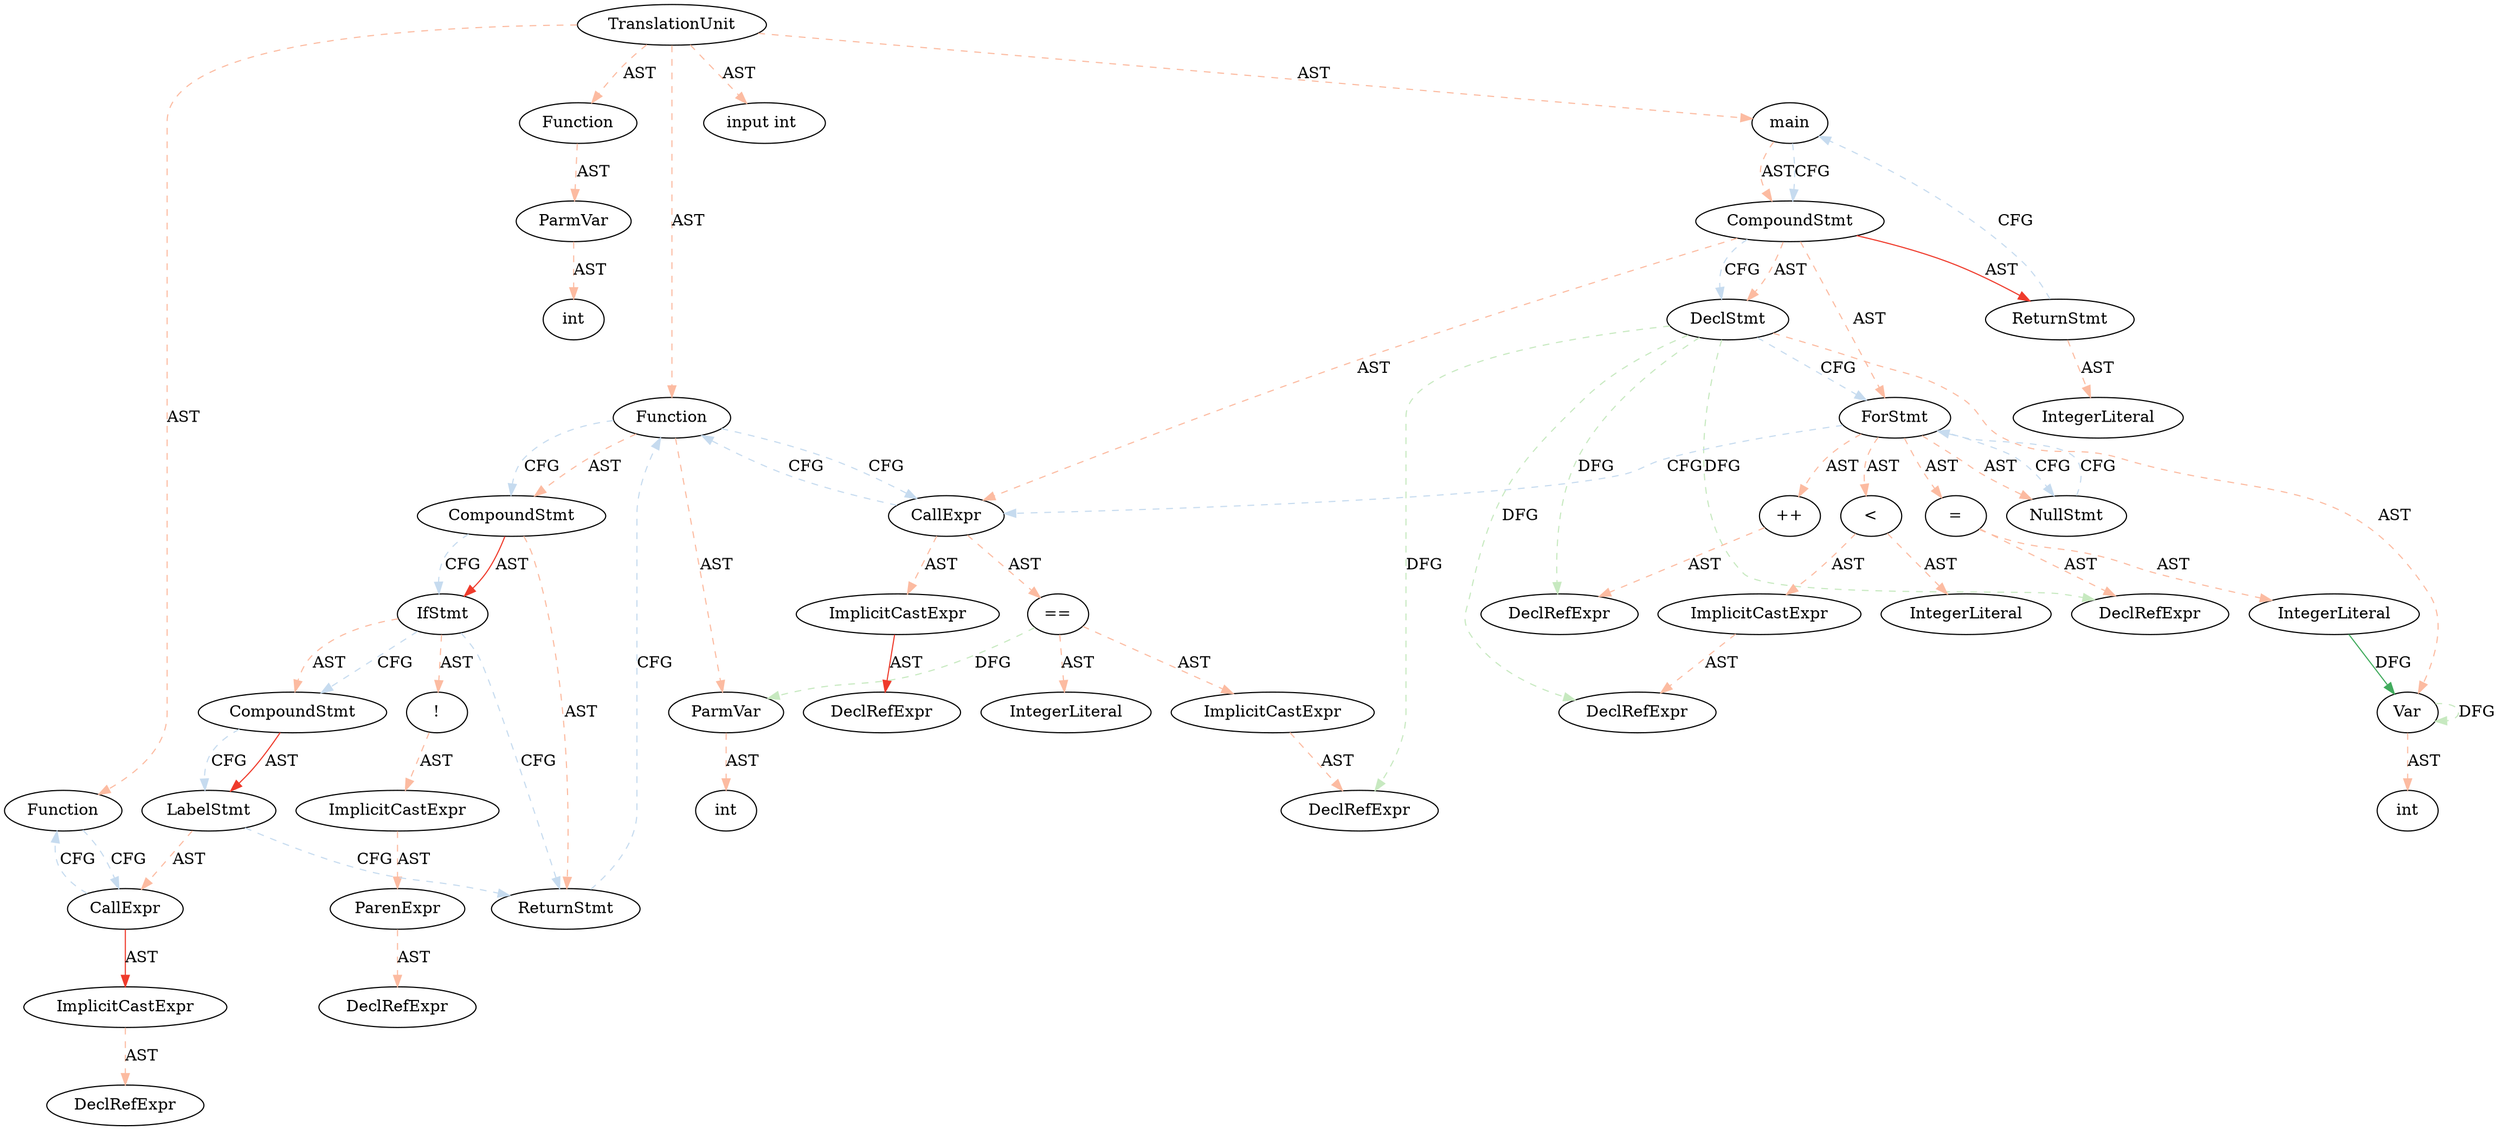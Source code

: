 digraph "" {
	node [label="\N"];
	0	[label=TranslationUnit];
	1	[label=Function];
	0 -> 1	[key=0,
		color=3,
		colorscheme=reds8,
		label=AST,
		style=dashed];
	2	[label=Function];
	0 -> 2	[key=0,
		color=3,
		colorscheme=reds8,
		label=AST,
		style=dashed];
	5	[label=Function];
	0 -> 5	[key=0,
		color=3,
		colorscheme=reds8,
		label=AST,
		style=dashed];
	20	[label="input int "];
	0 -> 20	[key=0,
		color=3,
		colorscheme=reds8,
		label=AST,
		style=dashed];
	21	[label=main];
	0 -> 21	[key=0,
		color=3,
		colorscheme=reds8,
		label=AST,
		style=dashed];
	16	[label=CallExpr];
	1 -> 16	[key=0,
		color=3,
		colorscheme=blues8,
		label=CFG,
		style=dashed];
	3	[label=ParmVar];
	2 -> 3	[key=0,
		color=3,
		colorscheme=reds8,
		label=AST,
		style=dashed];
	4	[label=int];
	3 -> 4	[key=0,
		color=3,
		colorscheme=reds8,
		label=AST,
		style=dashed];
	6	[label=ParmVar];
	5 -> 6	[key=0,
		color=3,
		colorscheme=reds8,
		label=AST,
		style=dashed];
	8	[label=CompoundStmt];
	5 -> 8	[key=0,
		color=3,
		colorscheme=reds8,
		label=AST,
		style=dashed];
	5 -> 8	[key=1,
		color=3,
		colorscheme=blues8,
		label=CFG,
		style=dashed];
	37	[label=CallExpr];
	5 -> 37	[key=0,
		color=3,
		colorscheme=blues8,
		label=CFG,
		style=dashed];
	7	[label=int];
	6 -> 7	[key=0,
		color=3,
		colorscheme=reds8,
		label=AST,
		style=dashed];
	9	[label=IfStmt];
	8 -> 9	[key=0,
		color=6,
		colorscheme=reds8,
		label=AST,
		style=solid];
	8 -> 9	[key=1,
		color=3,
		colorscheme=blues8,
		label=CFG,
		style=dashed];
	19	[label=ReturnStmt];
	8 -> 19	[key=0,
		color=3,
		colorscheme=reds8,
		label=AST,
		style=dashed];
	10	[label="!"];
	9 -> 10	[key=0,
		color=3,
		colorscheme=reds8,
		label=AST,
		style=dashed];
	14	[label=CompoundStmt];
	9 -> 14	[key=0,
		color=3,
		colorscheme=reds8,
		label=AST,
		style=dashed];
	9 -> 14	[key=1,
		color=3,
		colorscheme=blues8,
		label=CFG,
		style=dashed];
	9 -> 19	[key=0,
		color=3,
		colorscheme=blues8,
		label=CFG,
		style=dashed];
	11	[label=ImplicitCastExpr];
	10 -> 11	[key=0,
		color=3,
		colorscheme=reds8,
		label=AST,
		style=dashed];
	12	[label=ParenExpr];
	11 -> 12	[key=0,
		color=3,
		colorscheme=reds8,
		label=AST,
		style=dashed];
	13	[label=DeclRefExpr];
	12 -> 13	[key=0,
		color=3,
		colorscheme=reds8,
		label=AST,
		style=dashed];
	15	[label=LabelStmt];
	14 -> 15	[key=0,
		color=6,
		colorscheme=reds8,
		label=AST,
		style=solid];
	14 -> 15	[key=1,
		color=3,
		colorscheme=blues8,
		label=CFG,
		style=dashed];
	15 -> 16	[key=0,
		color=3,
		colorscheme=reds8,
		label=AST,
		style=dashed];
	15 -> 19	[key=0,
		color=3,
		colorscheme=blues8,
		label=CFG,
		style=dashed];
	16 -> 1	[key=0,
		color=3,
		colorscheme=blues8,
		label=CFG,
		style=dashed];
	17	[label=ImplicitCastExpr];
	16 -> 17	[key=0,
		color=6,
		colorscheme=reds8,
		label=AST,
		style=solid];
	18	[label=DeclRefExpr];
	17 -> 18	[key=0,
		color=3,
		colorscheme=reds8,
		label=AST,
		style=dashed];
	19 -> 5	[key=0,
		color=3,
		colorscheme=blues8,
		label=CFG,
		style=dashed];
	22	[label=CompoundStmt];
	21 -> 22	[key=0,
		color=3,
		colorscheme=reds8,
		label=AST,
		style=dashed];
	21 -> 22	[key=1,
		color=3,
		colorscheme=blues8,
		label=CFG,
		style=dashed];
	23	[label=DeclStmt];
	22 -> 23	[key=0,
		color=3,
		colorscheme=reds8,
		label=AST,
		style=dashed];
	22 -> 23	[key=1,
		color=3,
		colorscheme=blues8,
		label=CFG,
		style=dashed];
	26	[label=ForStmt];
	22 -> 26	[key=0,
		color=3,
		colorscheme=reds8,
		label=AST,
		style=dashed];
	22 -> 37	[key=0,
		color=3,
		colorscheme=reds8,
		label=AST,
		style=dashed];
	44	[label=ReturnStmt];
	22 -> 44	[key=0,
		color=6,
		colorscheme=reds8,
		label=AST,
		style=solid];
	24	[label=Var];
	23 -> 24	[key=0,
		color=3,
		colorscheme=reds8,
		label=AST,
		style=dashed];
	23 -> 26	[key=0,
		color=3,
		colorscheme=blues8,
		label=CFG,
		style=dashed];
	28	[label=DeclRefExpr];
	23 -> 28	[key=0,
		color=3,
		colorscheme=greens8,
		label=DFG,
		style=dashed];
	32	[label=DeclRefExpr];
	23 -> 32	[key=0,
		color=3,
		colorscheme=greens8,
		label=DFG,
		style=dashed];
	35	[label=DeclRefExpr];
	23 -> 35	[key=0,
		color=3,
		colorscheme=greens8,
		label=DFG,
		style=dashed];
	42	[label=DeclRefExpr];
	23 -> 42	[key=0,
		color=3,
		colorscheme=greens8,
		label=DFG,
		style=dashed];
	24 -> 24	[key=0,
		color=3,
		colorscheme=greens8,
		label=DFG,
		style=dashed];
	25	[label=int];
	24 -> 25	[key=0,
		color=3,
		colorscheme=reds8,
		label=AST,
		style=dashed];
	27	[label="="];
	26 -> 27	[key=0,
		color=3,
		colorscheme=reds8,
		label=AST,
		style=dashed];
	30	[label="<"];
	26 -> 30	[key=0,
		color=3,
		colorscheme=reds8,
		label=AST,
		style=dashed];
	34	[label="++"];
	26 -> 34	[key=0,
		color=3,
		colorscheme=reds8,
		label=AST,
		style=dashed];
	36	[label=NullStmt];
	26 -> 36	[key=0,
		color=3,
		colorscheme=reds8,
		label=AST,
		style=dashed];
	26 -> 36	[key=1,
		color=3,
		colorscheme=blues8,
		label=CFG,
		style=dashed];
	26 -> 37	[key=0,
		color=3,
		colorscheme=blues8,
		label=CFG,
		style=dashed];
	27 -> 28	[key=0,
		color=3,
		colorscheme=reds8,
		label=AST,
		style=dashed];
	29	[label=IntegerLiteral];
	27 -> 29	[key=0,
		color=3,
		colorscheme=reds8,
		label=AST,
		style=dashed];
	29 -> 24	[key=0,
		color=6,
		colorscheme=greens8,
		label=DFG,
		style=solid];
	31	[label=ImplicitCastExpr];
	30 -> 31	[key=0,
		color=3,
		colorscheme=reds8,
		label=AST,
		style=dashed];
	33	[label=IntegerLiteral];
	30 -> 33	[key=0,
		color=3,
		colorscheme=reds8,
		label=AST,
		style=dashed];
	31 -> 32	[key=0,
		color=3,
		colorscheme=reds8,
		label=AST,
		style=dashed];
	34 -> 35	[key=0,
		color=3,
		colorscheme=reds8,
		label=AST,
		style=dashed];
	36 -> 26	[key=0,
		color=3,
		colorscheme=blues8,
		label=CFG,
		style=dashed];
	37 -> 5	[key=0,
		color=3,
		colorscheme=blues8,
		label=CFG,
		style=dashed];
	38	[label=ImplicitCastExpr];
	37 -> 38	[key=0,
		color=3,
		colorscheme=reds8,
		label=AST,
		style=dashed];
	40	[label="=="];
	37 -> 40	[key=0,
		color=3,
		colorscheme=reds8,
		label=AST,
		style=dashed];
	39	[label=DeclRefExpr];
	38 -> 39	[key=0,
		color=6,
		colorscheme=reds8,
		label=AST,
		style=solid];
	40 -> 6	[key=0,
		color=3,
		colorscheme=greens8,
		label=DFG,
		style=dashed];
	41	[label=ImplicitCastExpr];
	40 -> 41	[key=0,
		color=3,
		colorscheme=reds8,
		label=AST,
		style=dashed];
	43	[label=IntegerLiteral];
	40 -> 43	[key=0,
		color=3,
		colorscheme=reds8,
		label=AST,
		style=dashed];
	41 -> 42	[key=0,
		color=3,
		colorscheme=reds8,
		label=AST,
		style=dashed];
	44 -> 21	[key=0,
		color=3,
		colorscheme=blues8,
		label=CFG,
		style=dashed];
	45	[label=IntegerLiteral];
	44 -> 45	[key=0,
		color=3,
		colorscheme=reds8,
		label=AST,
		style=dashed];
}
